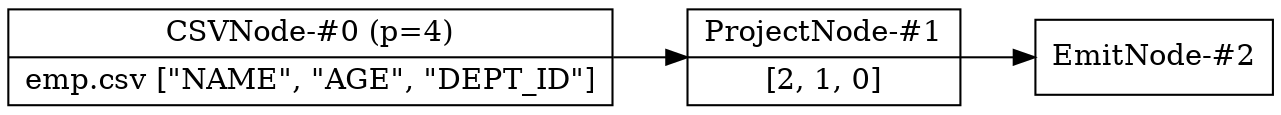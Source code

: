 digraph example1 {
    node [shape=record];
    rankdir=LR;
    splines=polyline;
    nodesep=0.5;
    Node0[label="CSVNode-#0 (p=4)|emp.csv [\"NAME\", \"AGE\", \"DEPT_ID\"]"];
    Node1[label="ProjectNode-#1|[2, 1, 0]"];
    Node0 -> Node1;
    Node2[label="EmitNode-#2"];
    Node1 -> Node2;
}

